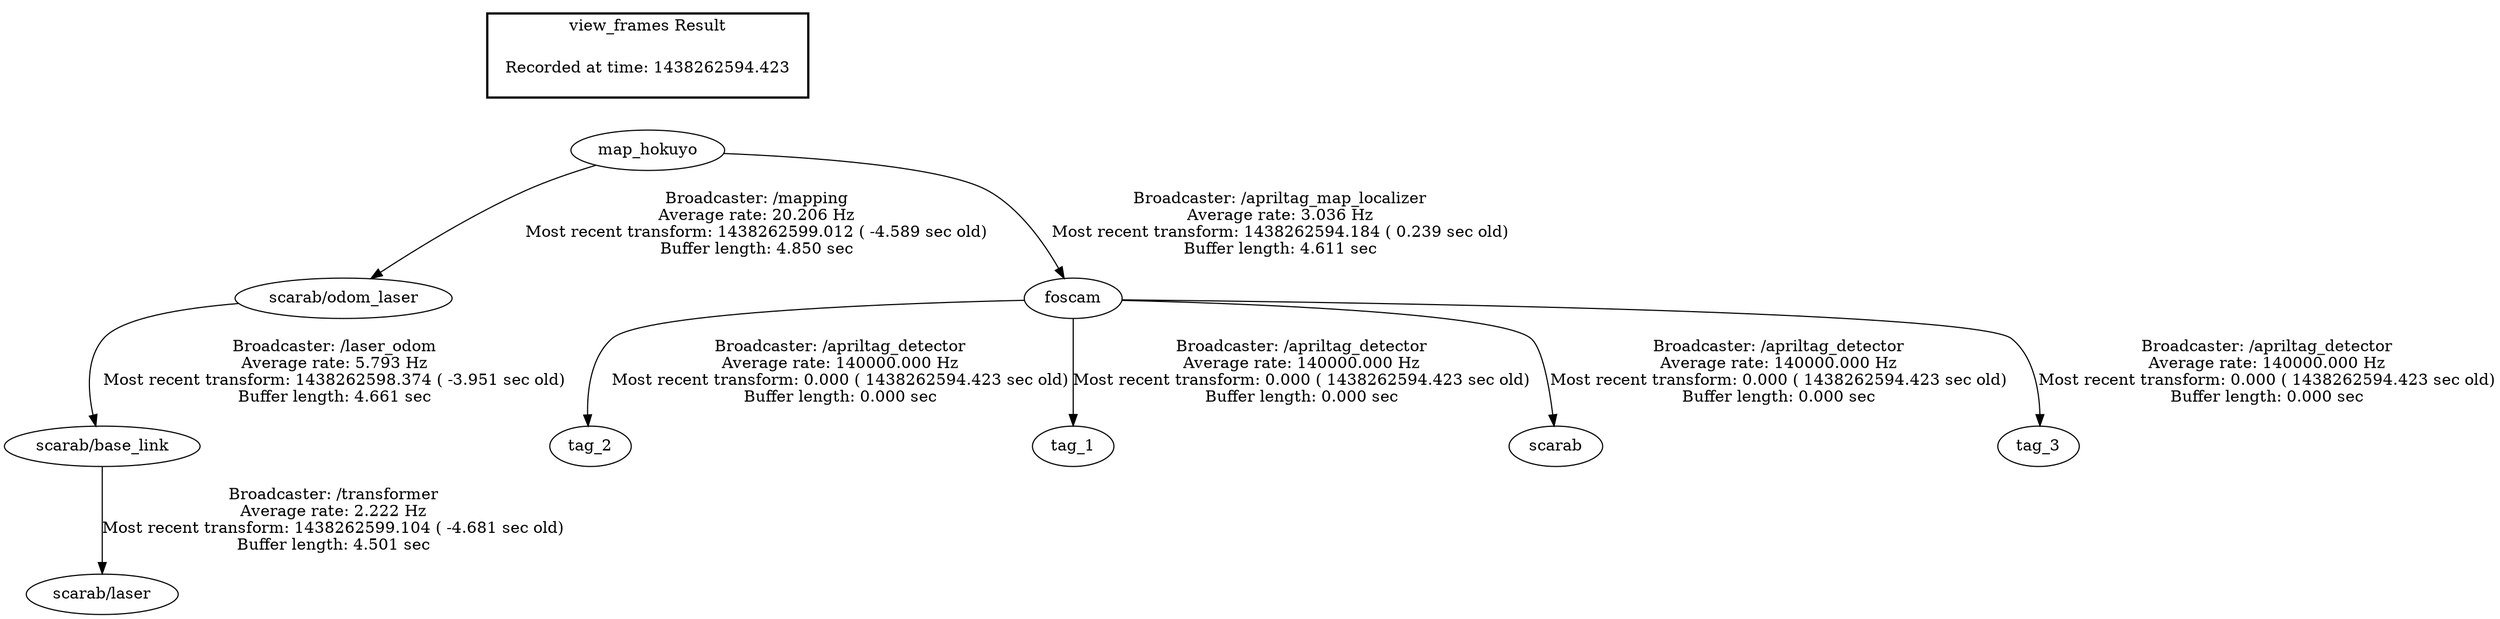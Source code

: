 digraph G {
"scarab/base_link" -> "scarab/laser"[label="Broadcaster: /transformer\nAverage rate: 2.222 Hz\nMost recent transform: 1438262599.104 ( -4.681 sec old)\nBuffer length: 4.501 sec\n"];
"scarab/odom_laser" -> "scarab/base_link"[label="Broadcaster: /laser_odom\nAverage rate: 5.793 Hz\nMost recent transform: 1438262598.374 ( -3.951 sec old)\nBuffer length: 4.661 sec\n"];
"map_hokuyo" -> "scarab/odom_laser"[label="Broadcaster: /mapping\nAverage rate: 20.206 Hz\nMost recent transform: 1438262599.012 ( -4.589 sec old)\nBuffer length: 4.850 sec\n"];
"foscam" -> "tag_2"[label="Broadcaster: /apriltag_detector\nAverage rate: 140000.000 Hz\nMost recent transform: 0.000 ( 1438262594.423 sec old)\nBuffer length: 0.000 sec\n"];
"map_hokuyo" -> "foscam"[label="Broadcaster: /apriltag_map_localizer\nAverage rate: 3.036 Hz\nMost recent transform: 1438262594.184 ( 0.239 sec old)\nBuffer length: 4.611 sec\n"];
"foscam" -> "tag_1"[label="Broadcaster: /apriltag_detector\nAverage rate: 140000.000 Hz\nMost recent transform: 0.000 ( 1438262594.423 sec old)\nBuffer length: 0.000 sec\n"];
"foscam" -> "scarab"[label="Broadcaster: /apriltag_detector\nAverage rate: 140000.000 Hz\nMost recent transform: 0.000 ( 1438262594.423 sec old)\nBuffer length: 0.000 sec\n"];
"foscam" -> "tag_3"[label="Broadcaster: /apriltag_detector\nAverage rate: 140000.000 Hz\nMost recent transform: 0.000 ( 1438262594.423 sec old)\nBuffer length: 0.000 sec\n"];
edge [style=invis];
 subgraph cluster_legend { style=bold; color=black; label ="view_frames Result";
"Recorded at time: 1438262594.423"[ shape=plaintext ] ;
 }->"map_hokuyo";
}